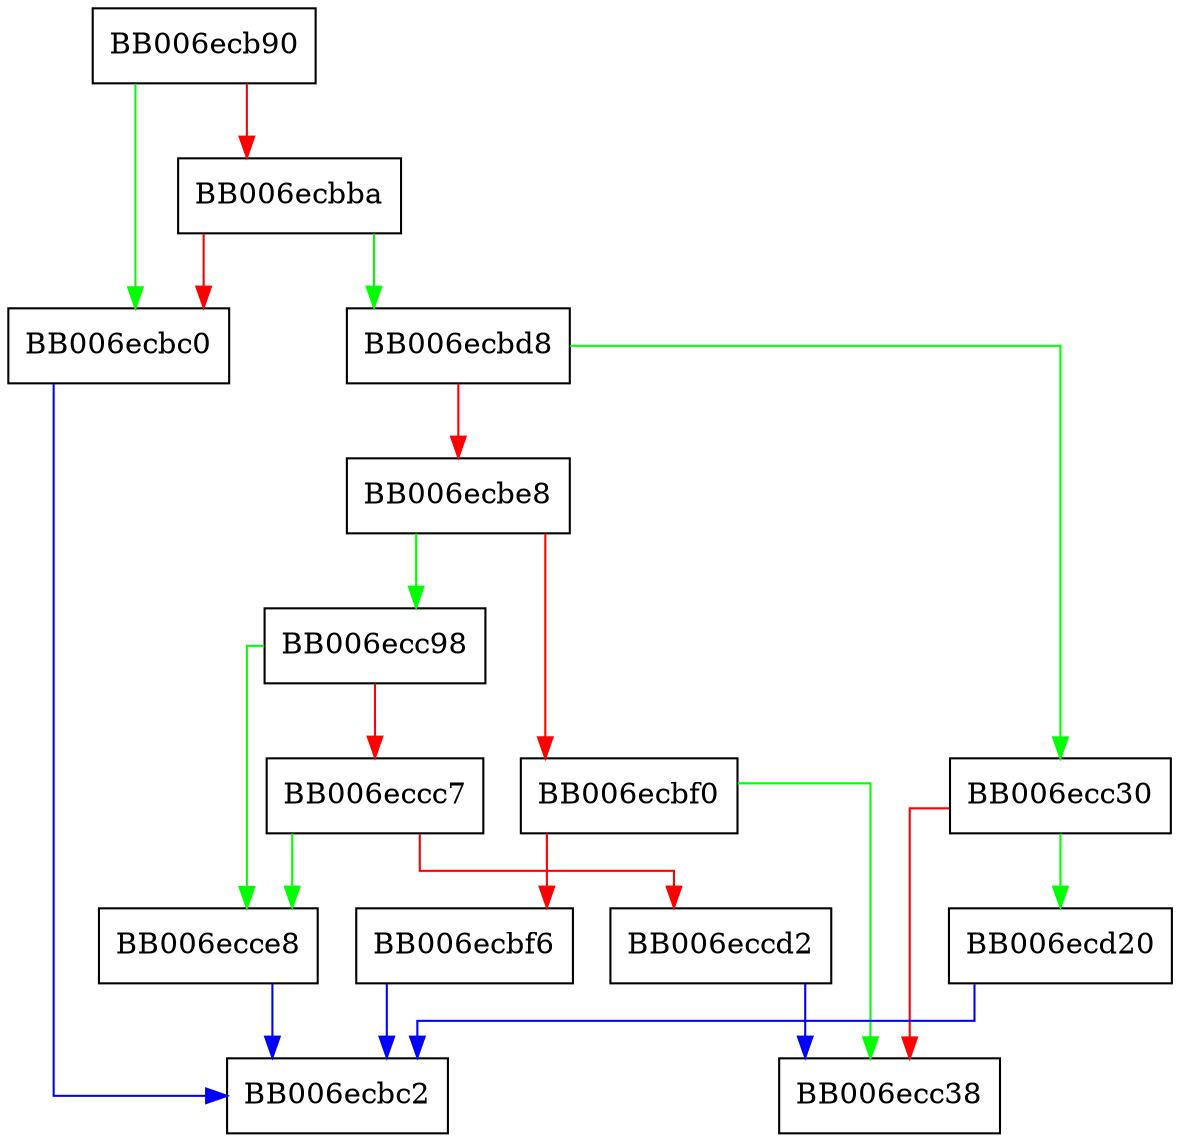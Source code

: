 digraph ed25519_verify {
  node [shape="box"];
  graph [splines=ortho];
  BB006ecb90 -> BB006ecbc0 [color="green"];
  BB006ecb90 -> BB006ecbba [color="red"];
  BB006ecbba -> BB006ecbd8 [color="green"];
  BB006ecbba -> BB006ecbc0 [color="red"];
  BB006ecbc0 -> BB006ecbc2 [color="blue"];
  BB006ecbd8 -> BB006ecc30 [color="green"];
  BB006ecbd8 -> BB006ecbe8 [color="red"];
  BB006ecbe8 -> BB006ecc98 [color="green"];
  BB006ecbe8 -> BB006ecbf0 [color="red"];
  BB006ecbf0 -> BB006ecc38 [color="green"];
  BB006ecbf0 -> BB006ecbf6 [color="red"];
  BB006ecbf6 -> BB006ecbc2 [color="blue"];
  BB006ecc30 -> BB006ecd20 [color="green"];
  BB006ecc30 -> BB006ecc38 [color="red"];
  BB006ecc98 -> BB006ecce8 [color="green"];
  BB006ecc98 -> BB006eccc7 [color="red"];
  BB006eccc7 -> BB006ecce8 [color="green"];
  BB006eccc7 -> BB006eccd2 [color="red"];
  BB006eccd2 -> BB006ecc38 [color="blue"];
  BB006ecce8 -> BB006ecbc2 [color="blue"];
  BB006ecd20 -> BB006ecbc2 [color="blue"];
}